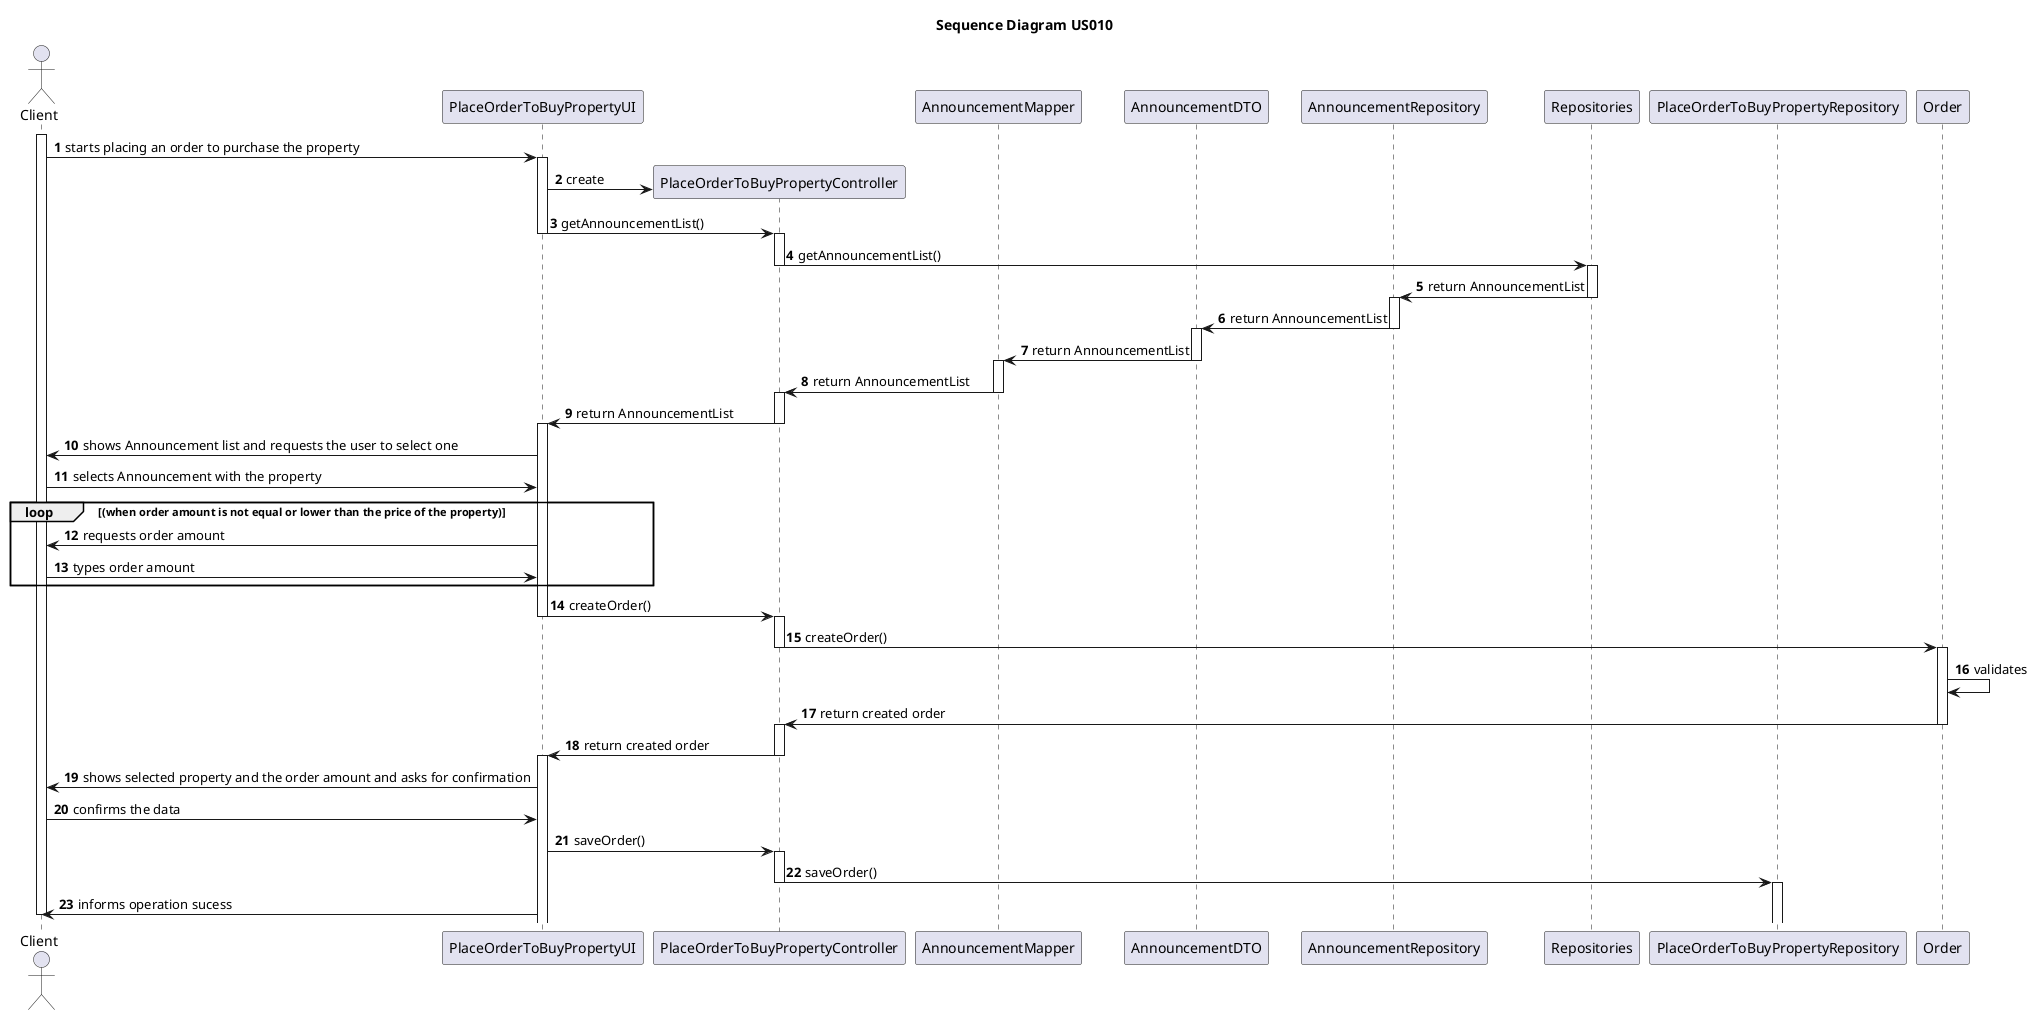 @startuml

title Sequence Diagram US010

actor Client as client
participant PlaceOrderToBuyPropertyUI as ui
participant PlaceOrderToBuyPropertyController as ctr
participant AnnouncementMapper
participant AnnouncementDTO
participant AnnouncementRepository
participant Repositories
participant PlaceOrderToBuyPropertyRepository
participant Order as order

autonumber

activate client

client -> ui: starts placing an order to purchase the property

activate ui

ui -> ctr** : create

ui -> ctr: getAnnouncementList()

deactivate ui
activate ctr

ctr -> Repositories: getAnnouncementList()

deactivate ctr
activate Repositories

Repositories -> AnnouncementRepository: return AnnouncementList

deactivate Repositories
activate AnnouncementRepository

AnnouncementRepository -> AnnouncementDTO: return AnnouncementList

deactivate AnnouncementRepository
activate AnnouncementDTO

AnnouncementDTO -> AnnouncementMapper: return AnnouncementList

deactivate AnnouncementDTO
activate AnnouncementMapper

AnnouncementMapper -> ctr:  return AnnouncementList

deactivate AnnouncementMapper
activate ctr

ctr -> ui: return AnnouncementList

deactivate ctr
activate ui

ui -> client: shows Announcement list and requests the user to select one

client -> ui: selects Announcement with the property

loop (when order amount is not equal or lower than the price of the property)

    ui -> client: requests order amount
    client -> ui: types order amount

end

ui -> ctr: createOrder()

deactivate ui
activate ctr

ctr -> order: createOrder()

deactivate ctr
activate order

order -> order: validates

order -> ctr: return created order

deactivate order
activate ctr

ctr -> ui: return created order

deactivate ctr
activate ui

ui -> client: shows selected property and the order amount and asks for confirmation

client -> ui: confirms the data

ui -> ctr: saveOrder()

activate ctr

ctr -> PlaceOrderToBuyPropertyRepository: saveOrder()

deactivate ctr
activate PlaceOrderToBuyPropertyRepository

ui -> client: informs operation sucess

deactivate client

@enduml